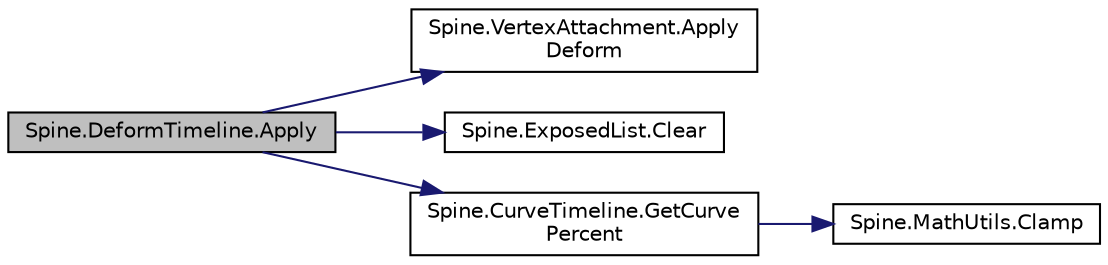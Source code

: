 digraph "Spine.DeformTimeline.Apply"
{
 // LATEX_PDF_SIZE
  edge [fontname="Helvetica",fontsize="10",labelfontname="Helvetica",labelfontsize="10"];
  node [fontname="Helvetica",fontsize="10",shape=record];
  rankdir="LR";
  Node1 [label="Spine.DeformTimeline.Apply",height=0.2,width=0.4,color="black", fillcolor="grey75", style="filled", fontcolor="black",tooltip="Sets the value(s) for the specified time."];
  Node1 -> Node2 [color="midnightblue",fontsize="10",style="solid"];
  Node2 [label="Spine.VertexAttachment.Apply\lDeform",height=0.2,width=0.4,color="black", fillcolor="white", style="filled",URL="$class_spine_1_1_vertex_attachment.html#a8e63b13f5fcaabd9d3b455d5798fb3d2",tooltip="Returns true if a deform originally applied to the specified attachment should be applied to this att..."];
  Node1 -> Node3 [color="midnightblue",fontsize="10",style="solid"];
  Node3 [label="Spine.ExposedList.Clear",height=0.2,width=0.4,color="black", fillcolor="white", style="filled",URL="$class_spine_1_1_exposed_list.html#ab2453ae483ae98e5e68ea616320c8f5b",tooltip=" "];
  Node1 -> Node4 [color="midnightblue",fontsize="10",style="solid"];
  Node4 [label="Spine.CurveTimeline.GetCurve\lPercent",height=0.2,width=0.4,color="black", fillcolor="white", style="filled",URL="$class_spine_1_1_curve_timeline.html#aecaa64a855f59f759923bd2edc0f71a5",tooltip=" "];
  Node4 -> Node5 [color="midnightblue",fontsize="10",style="solid"];
  Node5 [label="Spine.MathUtils.Clamp",height=0.2,width=0.4,color="black", fillcolor="white", style="filled",URL="$class_spine_1_1_math_utils.html#a3b8ef063e95d6adf57582ded0defd8e7",tooltip=" "];
}
